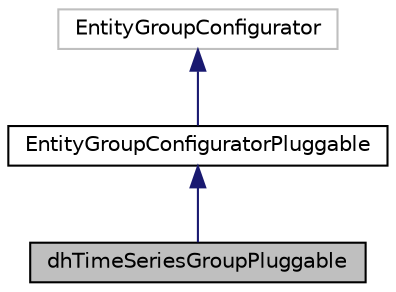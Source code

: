 digraph "dhTimeSeriesGroupPluggable"
{
 // LATEX_PDF_SIZE
  edge [fontname="Helvetica",fontsize="10",labelfontname="Helvetica",labelfontsize="10"];
  node [fontname="Helvetica",fontsize="10",shape=record];
  Node1 [label="dhTimeSeriesGroupPluggable",height=0.2,width=0.4,color="black", fillcolor="grey75", style="filled", fontcolor="black",tooltip=" "];
  Node2 -> Node1 [dir="back",color="midnightblue",fontsize="10",style="solid",fontname="Helvetica"];
  Node2 [label="EntityGroupConfiguratorPluggable",height=0.2,width=0.4,color="black", fillcolor="white", style="filled",URL="$classEntityGroupConfiguratorPluggable.html",tooltip=" "];
  Node3 -> Node2 [dir="back",color="midnightblue",fontsize="10",style="solid",fontname="Helvetica"];
  Node3 [label="EntityGroupConfigurator",height=0.2,width=0.4,color="grey75", fillcolor="white", style="filled",tooltip=" "];
}
